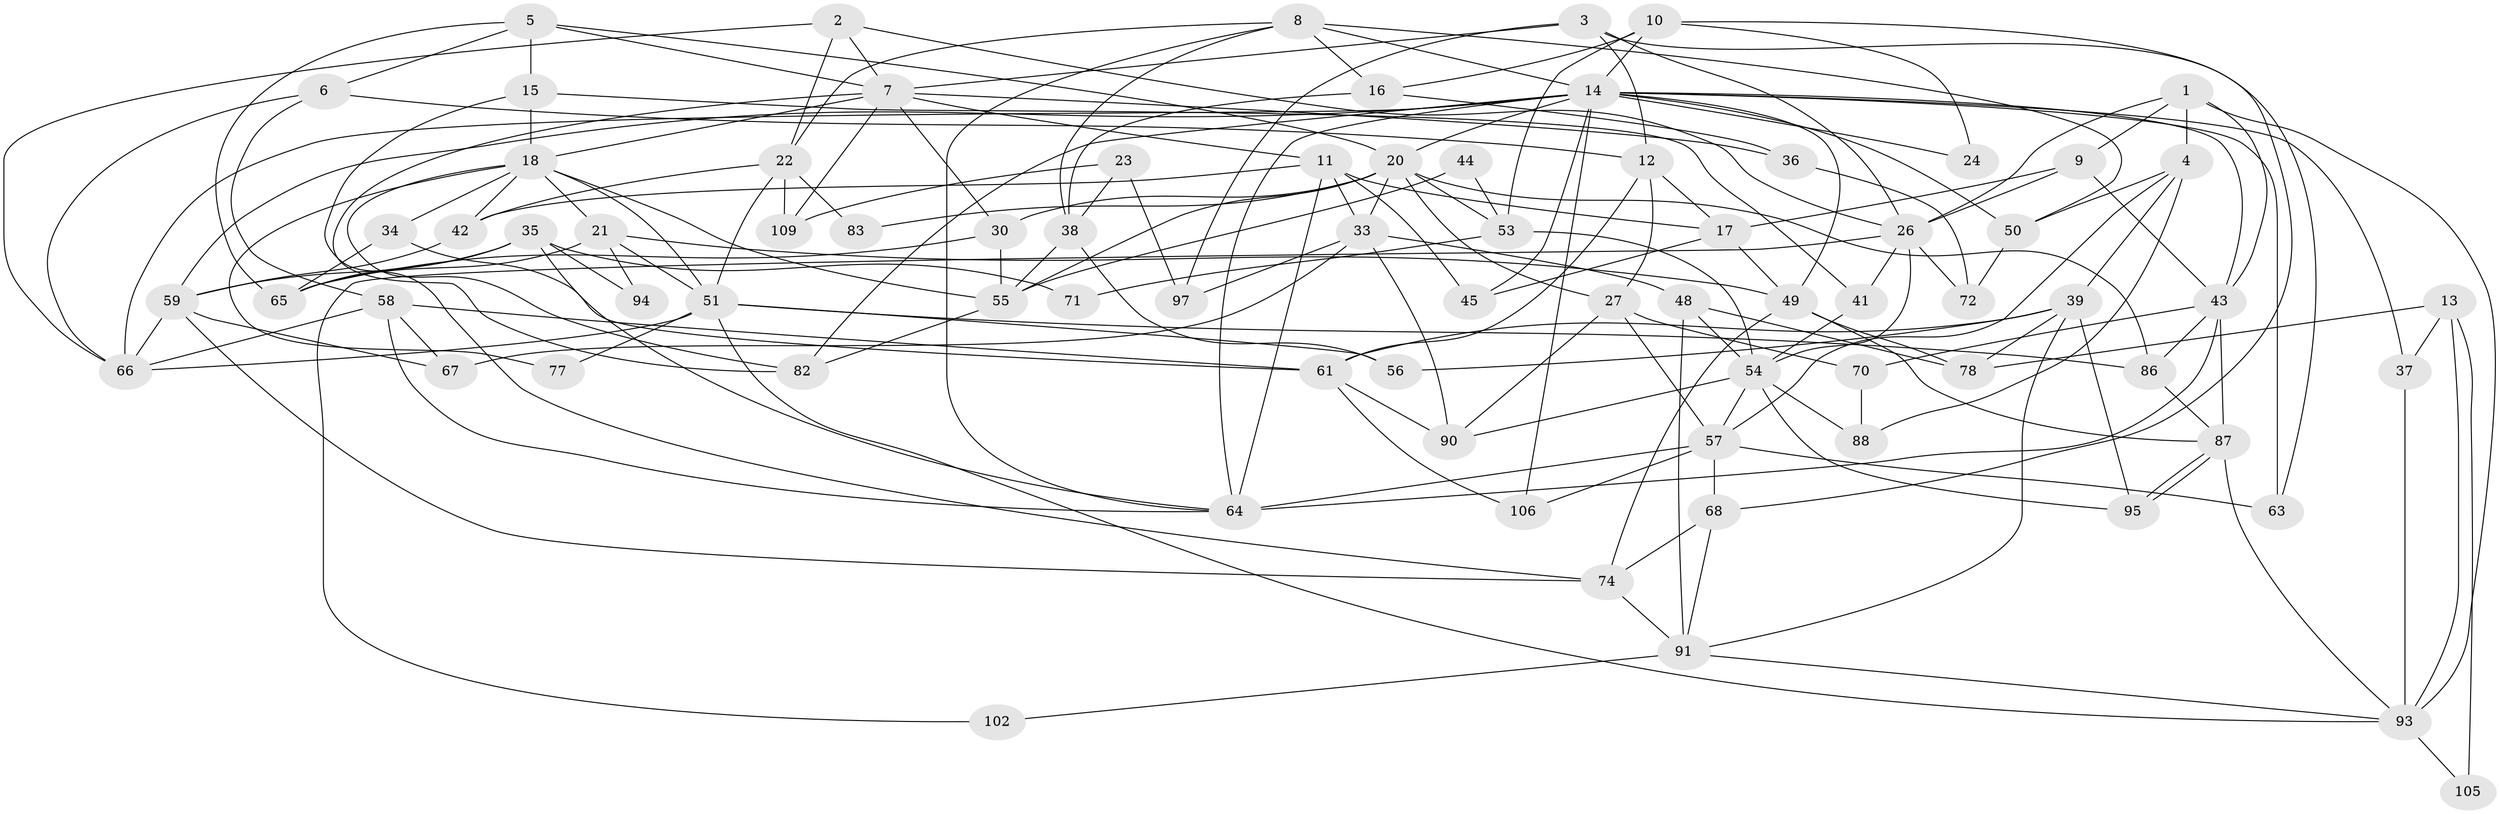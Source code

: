// original degree distribution, {5: 0.21621621621621623, 3: 0.2882882882882883, 4: 0.24324324324324326, 2: 0.12612612612612611, 7: 0.036036036036036036, 10: 0.009009009009009009, 6: 0.08108108108108109}
// Generated by graph-tools (version 1.1) at 2025/11/02/27/25 16:11:22]
// undirected, 77 vertices, 183 edges
graph export_dot {
graph [start="1"]
  node [color=gray90,style=filled];
  1;
  2 [super="+79"];
  3 [super="+85"];
  4 [super="+60"];
  5 [super="+73"];
  6;
  7 [super="+47"];
  8 [super="+28"];
  9;
  10 [super="+100"];
  11 [super="+104"];
  12 [super="+19"];
  13;
  14 [super="+29"];
  15;
  16 [super="+52"];
  17 [super="+25"];
  18 [super="+81"];
  20 [super="+40"];
  21 [super="+32"];
  22 [super="+111"];
  23;
  24;
  26 [super="+46"];
  27 [super="+99"];
  30 [super="+31"];
  33 [super="+110"];
  34;
  35;
  36;
  37;
  38;
  39 [super="+89"];
  41;
  42;
  43 [super="+75"];
  44;
  45;
  48;
  49 [super="+98"];
  50 [super="+62"];
  51 [super="+103"];
  53;
  54 [super="+80"];
  55;
  56;
  57 [super="+76"];
  58;
  59 [super="+101"];
  61 [super="+84"];
  63;
  64 [super="+92"];
  65;
  66 [super="+69"];
  67;
  68;
  70;
  71;
  72;
  74 [super="+108"];
  77;
  78;
  82;
  83;
  86;
  87 [super="+96"];
  88;
  90;
  91;
  93 [super="+107"];
  94;
  95;
  97;
  102;
  105;
  106;
  109;
  1 -- 93;
  1 -- 9;
  1 -- 43;
  1 -- 26;
  1 -- 4;
  2 -- 7;
  2 -- 66;
  2 -- 26;
  2 -- 22;
  3 -- 26;
  3 -- 63;
  3 -- 97;
  3 -- 7;
  3 -- 12;
  4 -- 57;
  4 -- 50;
  4 -- 39;
  4 -- 88;
  5 -- 15;
  5 -- 20;
  5 -- 65;
  5 -- 6;
  5 -- 7;
  6 -- 12;
  6 -- 58;
  6 -- 66;
  7 -- 82;
  7 -- 18;
  7 -- 36;
  7 -- 11;
  7 -- 109;
  7 -- 30 [weight=2];
  8 -- 38;
  8 -- 16;
  8 -- 50;
  8 -- 14;
  8 -- 22;
  8 -- 64;
  9 -- 43;
  9 -- 17;
  9 -- 26;
  10 -- 14;
  10 -- 53;
  10 -- 24;
  10 -- 68;
  10 -- 16;
  11 -- 64;
  11 -- 45 [weight=2];
  11 -- 42;
  11 -- 17;
  11 -- 33;
  12 -- 17;
  12 -- 27;
  12 -- 61;
  13 -- 78;
  13 -- 37;
  13 -- 93;
  13 -- 105;
  14 -- 82;
  14 -- 24;
  14 -- 45;
  14 -- 50;
  14 -- 37;
  14 -- 106;
  14 -- 43;
  14 -- 20;
  14 -- 59;
  14 -- 63;
  14 -- 66;
  14 -- 64;
  14 -- 49;
  15 -- 41;
  15 -- 18;
  15 -- 74;
  16 -- 36;
  16 -- 38;
  17 -- 45;
  17 -- 49;
  18 -- 42;
  18 -- 77;
  18 -- 34;
  18 -- 51;
  18 -- 82;
  18 -- 55;
  18 -- 21;
  20 -- 33;
  20 -- 53;
  20 -- 83;
  20 -- 86;
  20 -- 55;
  20 -- 30;
  20 -- 27;
  21 -- 65;
  21 -- 51;
  21 -- 94;
  21 -- 49;
  22 -- 42;
  22 -- 83;
  22 -- 51;
  22 -- 109;
  23 -- 109;
  23 -- 38;
  23 -- 97;
  26 -- 41;
  26 -- 102;
  26 -- 54;
  26 -- 72;
  27 -- 90;
  27 -- 70;
  27 -- 57;
  30 -- 55;
  30 -- 65;
  33 -- 48;
  33 -- 90 [weight=2];
  33 -- 97;
  33 -- 67;
  34 -- 65;
  34 -- 61;
  35 -- 65;
  35 -- 71;
  35 -- 94;
  35 -- 59;
  35 -- 64;
  36 -- 72;
  37 -- 93;
  38 -- 55;
  38 -- 56;
  39 -- 91;
  39 -- 61;
  39 -- 78;
  39 -- 56;
  39 -- 95;
  41 -- 54;
  42 -- 59;
  43 -- 86;
  43 -- 70;
  43 -- 87;
  43 -- 64;
  44 -- 55;
  44 -- 53;
  48 -- 78;
  48 -- 91;
  48 -- 54;
  49 -- 78;
  49 -- 87;
  49 -- 74;
  50 -- 72;
  51 -- 56;
  51 -- 77;
  51 -- 66;
  51 -- 86;
  51 -- 93;
  53 -- 71;
  53 -- 54;
  54 -- 95;
  54 -- 88;
  54 -- 57;
  54 -- 90;
  55 -- 82;
  57 -- 106;
  57 -- 63;
  57 -- 68;
  57 -- 64;
  58 -- 64;
  58 -- 67;
  58 -- 61;
  58 -- 66;
  59 -- 67;
  59 -- 74;
  59 -- 66;
  61 -- 90;
  61 -- 106;
  68 -- 91;
  68 -- 74;
  70 -- 88;
  74 -- 91;
  86 -- 87;
  87 -- 95;
  87 -- 95;
  87 -- 93;
  91 -- 102;
  91 -- 93;
  93 -- 105;
}

